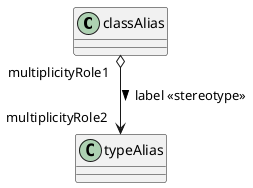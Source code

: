 @startuml Factory structure

classAlias "multiplicityRole1" o--> "multiplicityRole2" typeAlias : label <<stereotype>> >

@enduml